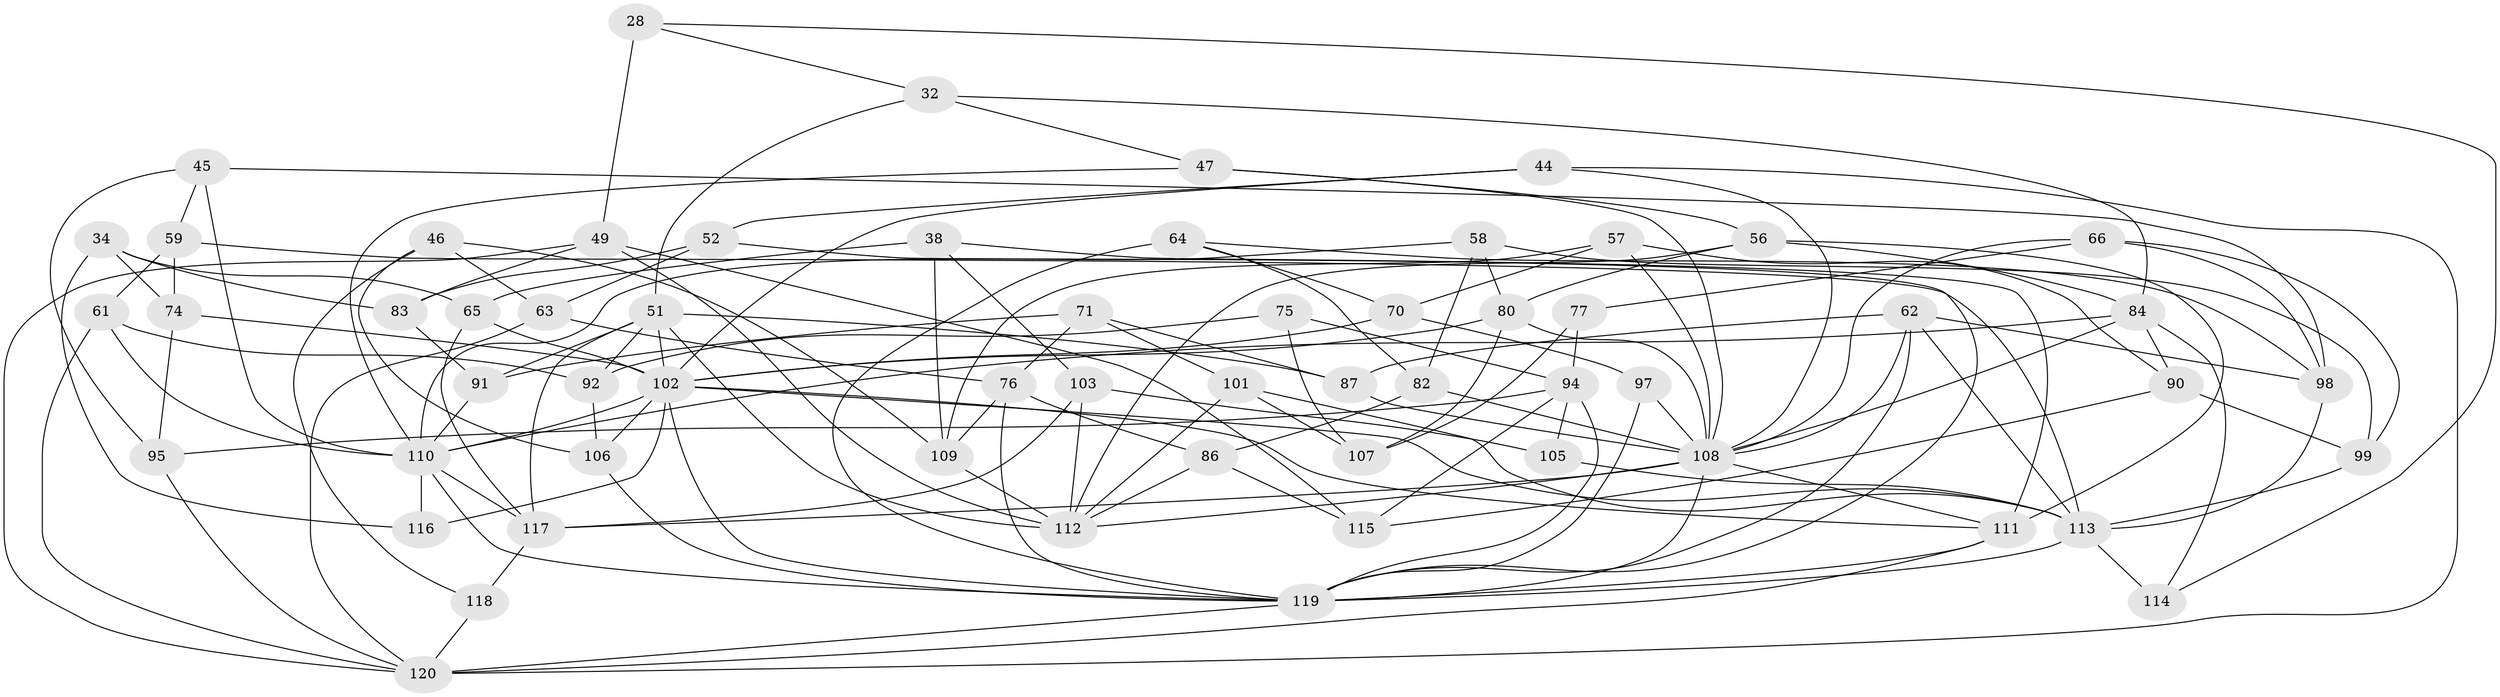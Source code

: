 // original degree distribution, {4: 1.0}
// Generated by graph-tools (version 1.1) at 2025/56/03/09/25 04:56:38]
// undirected, 60 vertices, 148 edges
graph export_dot {
graph [start="1"]
  node [color=gray90,style=filled];
  28;
  32;
  34;
  38;
  44;
  45;
  46;
  47;
  49 [super="+3"];
  51 [super="+2+22"];
  52;
  56 [super="+43"];
  57;
  58;
  59;
  61;
  62 [super="+5+35"];
  63;
  64 [super="+6+25"];
  65;
  66;
  70;
  71;
  74;
  75;
  76 [super="+37"];
  77;
  80 [super="+33+42"];
  82;
  83;
  84 [super="+19+24"];
  86;
  87;
  90;
  91;
  92;
  94 [super="+88"];
  95;
  97;
  98 [super="+73"];
  99;
  101;
  102 [super="+55+93+81"];
  103;
  105;
  106;
  107;
  108 [super="+4+15+89+100"];
  109 [super="+67"];
  110 [super="+96"];
  111 [super="+31"];
  112 [super="+40+39"];
  113 [super="+7+36+14+78"];
  114;
  115;
  116;
  117 [super="+72"];
  118;
  119 [super="+60+54+104+85"];
  120 [super="+17+20"];
  28 -- 49 [weight=2];
  28 -- 114;
  28 -- 32;
  32 -- 51;
  32 -- 47;
  32 -- 84;
  34 -- 65;
  34 -- 83;
  34 -- 116;
  34 -- 74;
  38 -- 111;
  38 -- 103;
  38 -- 65;
  38 -- 109;
  44 -- 52;
  44 -- 108;
  44 -- 120;
  44 -- 102;
  45 -- 95;
  45 -- 59;
  45 -- 98;
  45 -- 110;
  46 -- 118;
  46 -- 63;
  46 -- 106;
  46 -- 109;
  47 -- 108;
  47 -- 56;
  47 -- 110;
  49 -- 115;
  49 -- 83;
  49 -- 120;
  49 -- 112;
  51 -- 91;
  51 -- 92;
  51 -- 87;
  51 -- 102;
  51 -- 117;
  51 -- 112 [weight=2];
  52 -- 63;
  52 -- 83;
  52 -- 119;
  56 -- 80 [weight=2];
  56 -- 84;
  56 -- 112;
  56 -- 111;
  57 -- 109;
  57 -- 90;
  57 -- 70;
  57 -- 108;
  58 -- 99;
  58 -- 82;
  58 -- 80;
  58 -- 110;
  59 -- 61;
  59 -- 74;
  59 -- 113;
  61 -- 92;
  61 -- 120;
  61 -- 110;
  62 -- 98;
  62 -- 113 [weight=3];
  62 -- 108 [weight=2];
  62 -- 87;
  62 -- 119;
  63 -- 120;
  63 -- 76;
  64 -- 98 [weight=2];
  64 -- 82;
  64 -- 70;
  64 -- 119 [weight=4];
  65 -- 117;
  65 -- 102;
  66 -- 98;
  66 -- 99;
  66 -- 77;
  66 -- 108;
  70 -- 97;
  70 -- 102;
  71 -- 87;
  71 -- 101;
  71 -- 91;
  71 -- 76;
  74 -- 95;
  74 -- 102;
  75 -- 94 [weight=2];
  75 -- 107;
  75 -- 92;
  76 -- 109;
  76 -- 86;
  76 -- 119 [weight=2];
  77 -- 107;
  77 -- 94 [weight=2];
  80 -- 102 [weight=3];
  80 -- 107;
  80 -- 108 [weight=3];
  82 -- 86;
  82 -- 108;
  83 -- 91;
  84 -- 90;
  84 -- 108 [weight=2];
  84 -- 114;
  84 -- 110 [weight=2];
  86 -- 112;
  86 -- 115;
  87 -- 108;
  90 -- 115;
  90 -- 99;
  91 -- 110;
  92 -- 106;
  94 -- 115;
  94 -- 105;
  94 -- 95;
  94 -- 119;
  95 -- 120;
  97 -- 119 [weight=2];
  97 -- 108;
  98 -- 113;
  99 -- 113;
  101 -- 107;
  101 -- 113;
  101 -- 112;
  102 -- 113 [weight=2];
  102 -- 116 [weight=2];
  102 -- 119;
  102 -- 106;
  102 -- 110;
  102 -- 111;
  103 -- 105;
  103 -- 117;
  103 -- 112;
  105 -- 113 [weight=2];
  106 -- 119;
  108 -- 117 [weight=2];
  108 -- 111;
  108 -- 119 [weight=2];
  108 -- 112;
  109 -- 112 [weight=2];
  110 -- 119 [weight=2];
  110 -- 116;
  110 -- 117;
  111 -- 120;
  111 -- 119;
  113 -- 114 [weight=2];
  113 -- 119 [weight=3];
  117 -- 118 [weight=2];
  118 -- 120;
  119 -- 120;
}
